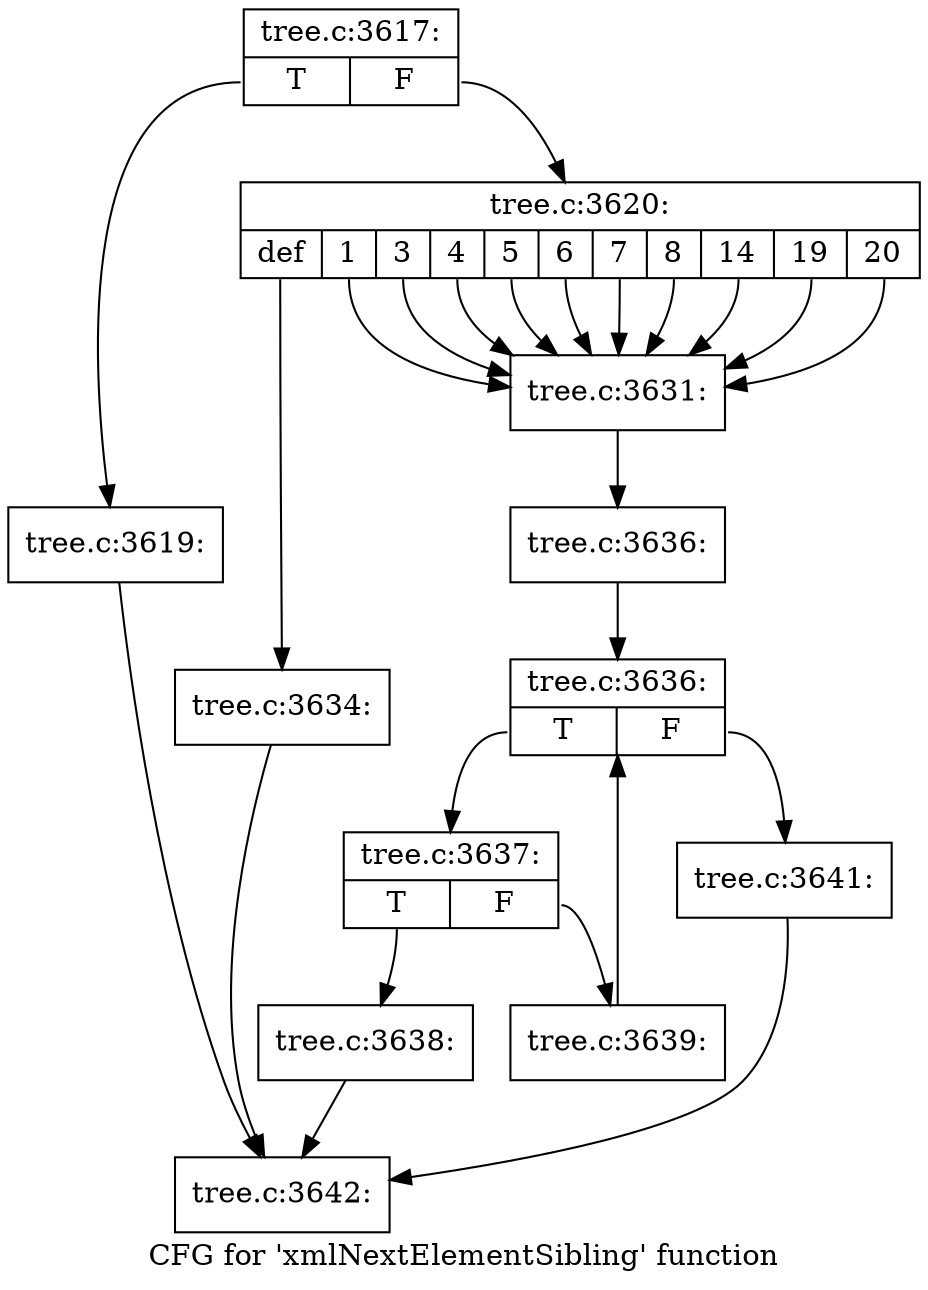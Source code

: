 digraph "CFG for 'xmlNextElementSibling' function" {
	label="CFG for 'xmlNextElementSibling' function";

	Node0x444a150 [shape=record,label="{tree.c:3617:|{<s0>T|<s1>F}}"];
	Node0x444a150:s0 -> Node0x444a2b0;
	Node0x444a150:s1 -> Node0x444a300;
	Node0x444a2b0 [shape=record,label="{tree.c:3619:}"];
	Node0x444a2b0 -> Node0x444a480;
	Node0x444a300 [shape=record,label="{tree.c:3620:|{<s0>def|<s1>1|<s2>3|<s3>4|<s4>5|<s5>6|<s6>7|<s7>8|<s8>14|<s9>19|<s10>20}}"];
	Node0x444a300:s0 -> Node0x4448730;
	Node0x444a300:s1 -> Node0x4448850;
	Node0x444a300:s2 -> Node0x4448850;
	Node0x444a300:s3 -> Node0x4448850;
	Node0x444a300:s4 -> Node0x4448850;
	Node0x444a300:s5 -> Node0x4448850;
	Node0x444a300:s6 -> Node0x4448850;
	Node0x444a300:s7 -> Node0x4448850;
	Node0x444a300:s8 -> Node0x4448850;
	Node0x444a300:s9 -> Node0x4448850;
	Node0x444a300:s10 -> Node0x4448850;
	Node0x4448850 [shape=record,label="{tree.c:3631:}"];
	Node0x4448850 -> Node0x4448580;
	Node0x4448730 [shape=record,label="{tree.c:3634:}"];
	Node0x4448730 -> Node0x444a480;
	Node0x4448580 [shape=record,label="{tree.c:3636:}"];
	Node0x4448580 -> Node0x444b5e0;
	Node0x444b5e0 [shape=record,label="{tree.c:3636:|{<s0>T|<s1>F}}"];
	Node0x444b5e0:s0 -> Node0x444b9d0;
	Node0x444b5e0:s1 -> Node0x444b800;
	Node0x444b9d0 [shape=record,label="{tree.c:3637:|{<s0>T|<s1>F}}"];
	Node0x444b9d0:s0 -> Node0x444bb90;
	Node0x444b9d0:s1 -> Node0x444bbe0;
	Node0x444bb90 [shape=record,label="{tree.c:3638:}"];
	Node0x444bb90 -> Node0x444a480;
	Node0x444bbe0 [shape=record,label="{tree.c:3639:}"];
	Node0x444bbe0 -> Node0x444b5e0;
	Node0x444b800 [shape=record,label="{tree.c:3641:}"];
	Node0x444b800 -> Node0x444a480;
	Node0x444a480 [shape=record,label="{tree.c:3642:}"];
}
